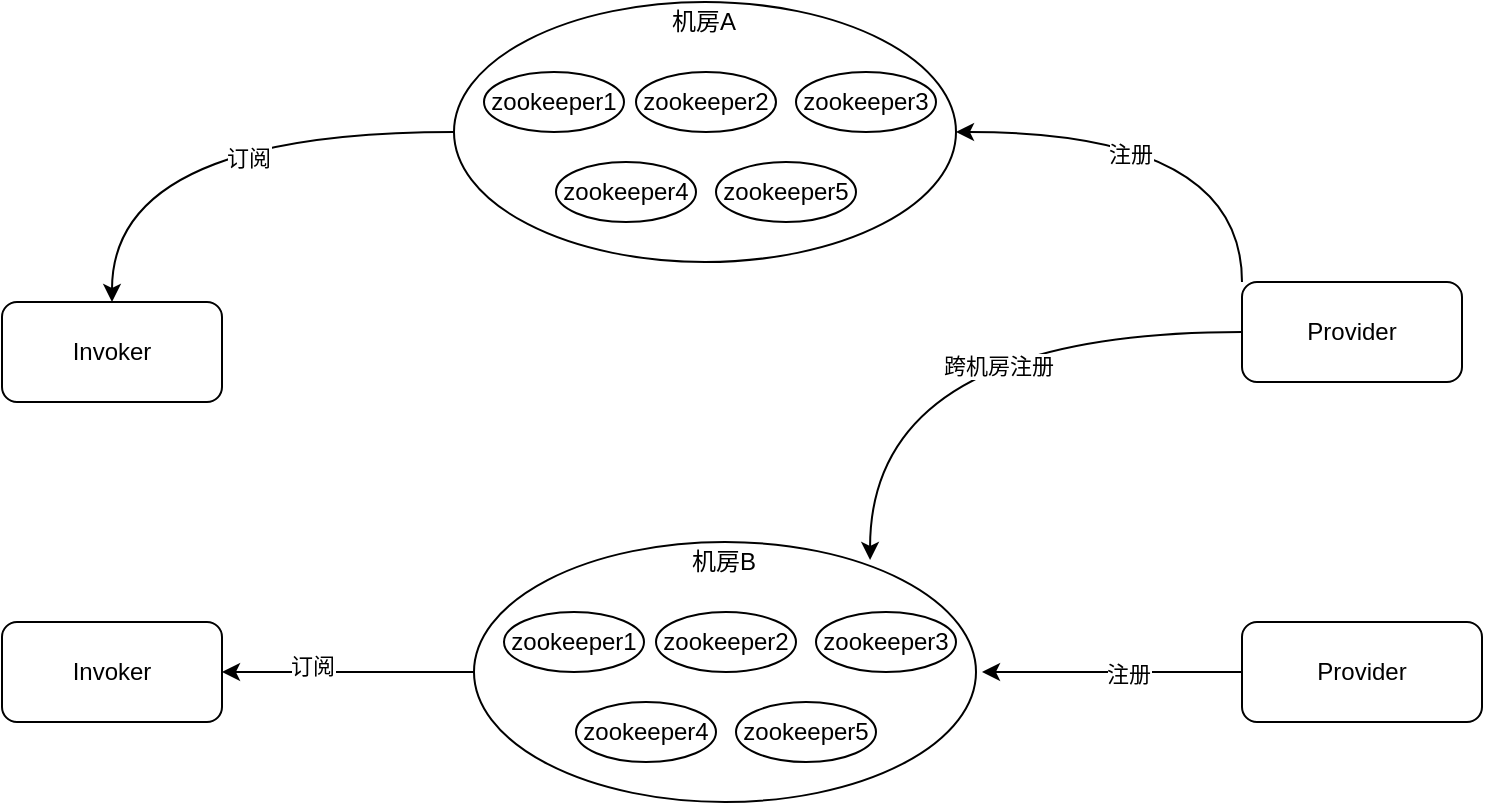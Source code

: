 <mxfile version="13.8.3" type="github">
  <diagram id="6U_B6LGumcJrmk7AfGM6" name="Page-1">
    <mxGraphModel dx="1666" dy="699" grid="1" gridSize="10" guides="1" tooltips="1" connect="1" arrows="1" fold="1" page="1" pageScale="1" pageWidth="827" pageHeight="1169" math="0" shadow="0">
      <root>
        <mxCell id="0" />
        <mxCell id="1" parent="0" />
        <mxCell id="KbppRque7NxNb2S5DbGY-32" style="edgeStyle=orthogonalEdgeStyle;curved=1;rounded=0;orthogonalLoop=1;jettySize=auto;html=1;exitX=0;exitY=0.5;exitDx=0;exitDy=0;" edge="1" parent="1" source="KbppRque7NxNb2S5DbGY-1" target="KbppRque7NxNb2S5DbGY-11">
          <mxGeometry relative="1" as="geometry" />
        </mxCell>
        <mxCell id="KbppRque7NxNb2S5DbGY-33" value="订阅" style="edgeLabel;html=1;align=center;verticalAlign=middle;resizable=0;points=[];" vertex="1" connectable="0" parent="KbppRque7NxNb2S5DbGY-32">
          <mxGeometry x="-0.195" y="13" relative="1" as="geometry">
            <mxPoint as="offset" />
          </mxGeometry>
        </mxCell>
        <mxCell id="KbppRque7NxNb2S5DbGY-1" value="" style="ellipse;whiteSpace=wrap;html=1;" vertex="1" parent="1">
          <mxGeometry x="286" y="130" width="251" height="130" as="geometry" />
        </mxCell>
        <mxCell id="KbppRque7NxNb2S5DbGY-2" value="机房A" style="text;html=1;strokeColor=none;fillColor=none;align=center;verticalAlign=middle;whiteSpace=wrap;rounded=0;" vertex="1" parent="1">
          <mxGeometry x="391" y="130" width="40" height="20" as="geometry" />
        </mxCell>
        <mxCell id="KbppRque7NxNb2S5DbGY-3" value="zookeeper1" style="ellipse;whiteSpace=wrap;html=1;" vertex="1" parent="1">
          <mxGeometry x="301" y="165" width="70" height="30" as="geometry" />
        </mxCell>
        <mxCell id="KbppRque7NxNb2S5DbGY-4" value="zookeeper2" style="ellipse;whiteSpace=wrap;html=1;" vertex="1" parent="1">
          <mxGeometry x="377" y="165" width="70" height="30" as="geometry" />
        </mxCell>
        <mxCell id="KbppRque7NxNb2S5DbGY-5" value="zookeeper3" style="ellipse;whiteSpace=wrap;html=1;" vertex="1" parent="1">
          <mxGeometry x="457" y="165" width="70" height="30" as="geometry" />
        </mxCell>
        <mxCell id="KbppRque7NxNb2S5DbGY-6" value="zookeeper4" style="ellipse;whiteSpace=wrap;html=1;" vertex="1" parent="1">
          <mxGeometry x="337" y="210" width="70" height="30" as="geometry" />
        </mxCell>
        <mxCell id="KbppRque7NxNb2S5DbGY-7" value="zookeeper5" style="ellipse;whiteSpace=wrap;html=1;" vertex="1" parent="1">
          <mxGeometry x="417" y="210" width="70" height="30" as="geometry" />
        </mxCell>
        <mxCell id="KbppRque7NxNb2S5DbGY-9" style="edgeStyle=orthogonalEdgeStyle;rounded=0;orthogonalLoop=1;jettySize=auto;html=1;exitX=0;exitY=0;exitDx=0;exitDy=0;entryX=1;entryY=0.5;entryDx=0;entryDy=0;curved=1;" edge="1" parent="1" source="KbppRque7NxNb2S5DbGY-8" target="KbppRque7NxNb2S5DbGY-1">
          <mxGeometry relative="1" as="geometry" />
        </mxCell>
        <mxCell id="KbppRque7NxNb2S5DbGY-10" value="注册" style="edgeLabel;html=1;align=center;verticalAlign=middle;resizable=0;points=[];" vertex="1" connectable="0" parent="KbppRque7NxNb2S5DbGY-9">
          <mxGeometry x="0.204" y="11" relative="1" as="geometry">
            <mxPoint as="offset" />
          </mxGeometry>
        </mxCell>
        <mxCell id="KbppRque7NxNb2S5DbGY-24" style="edgeStyle=orthogonalEdgeStyle;curved=1;rounded=0;orthogonalLoop=1;jettySize=auto;html=1;exitX=0;exitY=0.5;exitDx=0;exitDy=0;entryX=0.789;entryY=0.069;entryDx=0;entryDy=0;entryPerimeter=0;" edge="1" parent="1" source="KbppRque7NxNb2S5DbGY-8" target="KbppRque7NxNb2S5DbGY-14">
          <mxGeometry relative="1" as="geometry" />
        </mxCell>
        <mxCell id="KbppRque7NxNb2S5DbGY-25" value="跨机房注册" style="edgeLabel;html=1;align=center;verticalAlign=middle;resizable=0;points=[];" vertex="1" connectable="0" parent="KbppRque7NxNb2S5DbGY-24">
          <mxGeometry x="-0.187" y="17" relative="1" as="geometry">
            <mxPoint as="offset" />
          </mxGeometry>
        </mxCell>
        <mxCell id="KbppRque7NxNb2S5DbGY-8" value="Provider" style="rounded=1;whiteSpace=wrap;html=1;" vertex="1" parent="1">
          <mxGeometry x="680" y="270" width="110" height="50" as="geometry" />
        </mxCell>
        <mxCell id="KbppRque7NxNb2S5DbGY-11" value="Invoker" style="rounded=1;whiteSpace=wrap;html=1;" vertex="1" parent="1">
          <mxGeometry x="60" y="280" width="110" height="50" as="geometry" />
        </mxCell>
        <mxCell id="KbppRque7NxNb2S5DbGY-30" style="edgeStyle=orthogonalEdgeStyle;curved=1;rounded=0;orthogonalLoop=1;jettySize=auto;html=1;exitX=0;exitY=0.5;exitDx=0;exitDy=0;" edge="1" parent="1" source="KbppRque7NxNb2S5DbGY-14" target="KbppRque7NxNb2S5DbGY-26">
          <mxGeometry relative="1" as="geometry" />
        </mxCell>
        <mxCell id="KbppRque7NxNb2S5DbGY-31" value="订阅" style="edgeLabel;html=1;align=center;verticalAlign=middle;resizable=0;points=[];" vertex="1" connectable="0" parent="KbppRque7NxNb2S5DbGY-30">
          <mxGeometry x="0.286" y="-3" relative="1" as="geometry">
            <mxPoint as="offset" />
          </mxGeometry>
        </mxCell>
        <mxCell id="KbppRque7NxNb2S5DbGY-14" value="" style="ellipse;whiteSpace=wrap;html=1;" vertex="1" parent="1">
          <mxGeometry x="296" y="400" width="251" height="130" as="geometry" />
        </mxCell>
        <mxCell id="KbppRque7NxNb2S5DbGY-15" value="机房B" style="text;html=1;strokeColor=none;fillColor=none;align=center;verticalAlign=middle;whiteSpace=wrap;rounded=0;" vertex="1" parent="1">
          <mxGeometry x="401" y="400" width="40" height="20" as="geometry" />
        </mxCell>
        <mxCell id="KbppRque7NxNb2S5DbGY-16" value="zookeeper1" style="ellipse;whiteSpace=wrap;html=1;" vertex="1" parent="1">
          <mxGeometry x="311" y="435" width="70" height="30" as="geometry" />
        </mxCell>
        <mxCell id="KbppRque7NxNb2S5DbGY-17" value="zookeeper2" style="ellipse;whiteSpace=wrap;html=1;" vertex="1" parent="1">
          <mxGeometry x="387" y="435" width="70" height="30" as="geometry" />
        </mxCell>
        <mxCell id="KbppRque7NxNb2S5DbGY-18" value="zookeeper3" style="ellipse;whiteSpace=wrap;html=1;" vertex="1" parent="1">
          <mxGeometry x="467" y="435" width="70" height="30" as="geometry" />
        </mxCell>
        <mxCell id="KbppRque7NxNb2S5DbGY-19" value="zookeeper4" style="ellipse;whiteSpace=wrap;html=1;" vertex="1" parent="1">
          <mxGeometry x="347" y="480" width="70" height="30" as="geometry" />
        </mxCell>
        <mxCell id="KbppRque7NxNb2S5DbGY-20" value="zookeeper5" style="ellipse;whiteSpace=wrap;html=1;" vertex="1" parent="1">
          <mxGeometry x="427" y="480" width="70" height="30" as="geometry" />
        </mxCell>
        <mxCell id="KbppRque7NxNb2S5DbGY-22" style="edgeStyle=orthogonalEdgeStyle;curved=1;rounded=0;orthogonalLoop=1;jettySize=auto;html=1;" edge="1" parent="1" source="KbppRque7NxNb2S5DbGY-21">
          <mxGeometry relative="1" as="geometry">
            <mxPoint x="550" y="465" as="targetPoint" />
          </mxGeometry>
        </mxCell>
        <mxCell id="KbppRque7NxNb2S5DbGY-23" value="注册" style="edgeLabel;html=1;align=center;verticalAlign=middle;resizable=0;points=[];" vertex="1" connectable="0" parent="KbppRque7NxNb2S5DbGY-22">
          <mxGeometry x="-0.123" y="1" relative="1" as="geometry">
            <mxPoint as="offset" />
          </mxGeometry>
        </mxCell>
        <mxCell id="KbppRque7NxNb2S5DbGY-21" value="Provider" style="rounded=1;whiteSpace=wrap;html=1;" vertex="1" parent="1">
          <mxGeometry x="680" y="440" width="120" height="50" as="geometry" />
        </mxCell>
        <mxCell id="KbppRque7NxNb2S5DbGY-26" value="Invoker" style="rounded=1;whiteSpace=wrap;html=1;" vertex="1" parent="1">
          <mxGeometry x="60" y="440" width="110" height="50" as="geometry" />
        </mxCell>
      </root>
    </mxGraphModel>
  </diagram>
</mxfile>
